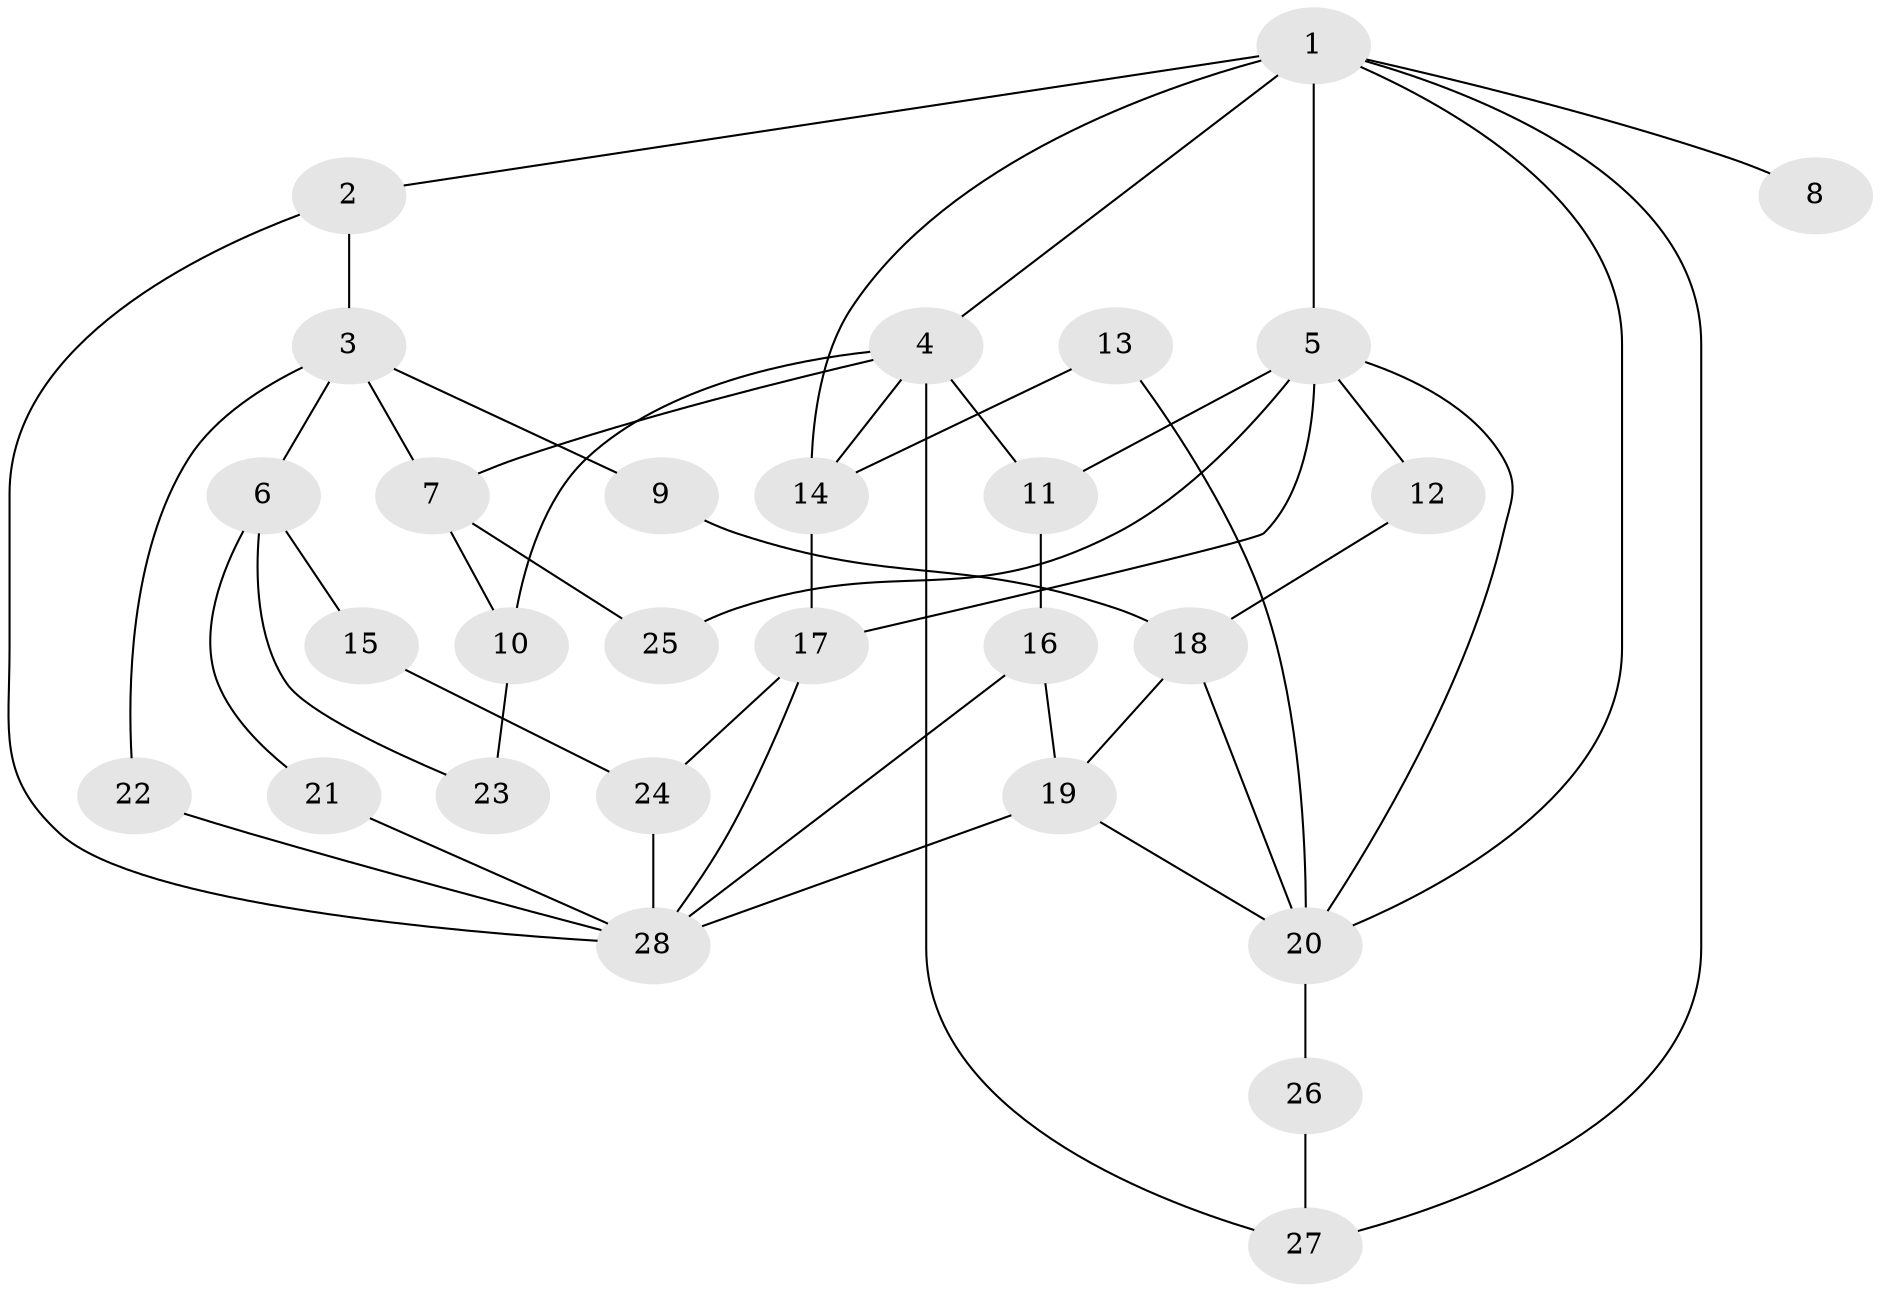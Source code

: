 // original degree distribution, {3: 0.21428571428571427, 7: 0.017857142857142856, 5: 0.05357142857142857, 4: 0.16071428571428573, 2: 0.4107142857142857, 6: 0.017857142857142856, 8: 0.017857142857142856, 1: 0.10714285714285714}
// Generated by graph-tools (version 1.1) at 2025/01/03/09/25 03:01:06]
// undirected, 28 vertices, 49 edges
graph export_dot {
graph [start="1"]
  node [color=gray90,style=filled];
  1;
  2;
  3;
  4;
  5;
  6;
  7;
  8;
  9;
  10;
  11;
  12;
  13;
  14;
  15;
  16;
  17;
  18;
  19;
  20;
  21;
  22;
  23;
  24;
  25;
  26;
  27;
  28;
  1 -- 2 [weight=1.0];
  1 -- 4 [weight=1.0];
  1 -- 5 [weight=1.0];
  1 -- 8 [weight=1.0];
  1 -- 14 [weight=1.0];
  1 -- 20 [weight=1.0];
  1 -- 27 [weight=1.0];
  2 -- 3 [weight=1.0];
  2 -- 28 [weight=1.0];
  3 -- 6 [weight=1.0];
  3 -- 7 [weight=1.0];
  3 -- 9 [weight=1.0];
  3 -- 22 [weight=1.0];
  4 -- 7 [weight=1.0];
  4 -- 10 [weight=1.0];
  4 -- 11 [weight=2.0];
  4 -- 14 [weight=1.0];
  4 -- 27 [weight=1.0];
  5 -- 11 [weight=1.0];
  5 -- 12 [weight=1.0];
  5 -- 17 [weight=1.0];
  5 -- 20 [weight=1.0];
  5 -- 25 [weight=1.0];
  6 -- 15 [weight=1.0];
  6 -- 21 [weight=1.0];
  6 -- 23 [weight=1.0];
  7 -- 10 [weight=1.0];
  7 -- 25 [weight=1.0];
  9 -- 18 [weight=1.0];
  10 -- 23 [weight=1.0];
  11 -- 16 [weight=1.0];
  12 -- 18 [weight=1.0];
  13 -- 14 [weight=1.0];
  13 -- 20 [weight=1.0];
  14 -- 17 [weight=1.0];
  15 -- 24 [weight=1.0];
  16 -- 19 [weight=1.0];
  16 -- 28 [weight=1.0];
  17 -- 24 [weight=2.0];
  17 -- 28 [weight=1.0];
  18 -- 19 [weight=1.0];
  18 -- 20 [weight=1.0];
  19 -- 20 [weight=1.0];
  19 -- 28 [weight=1.0];
  20 -- 26 [weight=2.0];
  21 -- 28 [weight=1.0];
  22 -- 28 [weight=1.0];
  24 -- 28 [weight=1.0];
  26 -- 27 [weight=1.0];
}
